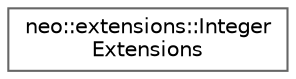 digraph "Graphical Class Hierarchy"
{
 // LATEX_PDF_SIZE
  bgcolor="transparent";
  edge [fontname=Helvetica,fontsize=10,labelfontname=Helvetica,labelfontsize=10];
  node [fontname=Helvetica,fontsize=10,shape=box,height=0.2,width=0.4];
  rankdir="LR";
  Node0 [id="Node000000",label="neo::extensions::Integer\lExtensions",height=0.2,width=0.4,color="grey40", fillcolor="white", style="filled",URL="$classneo_1_1extensions_1_1_integer_extensions.html",tooltip="Extension methods for integers."];
}
